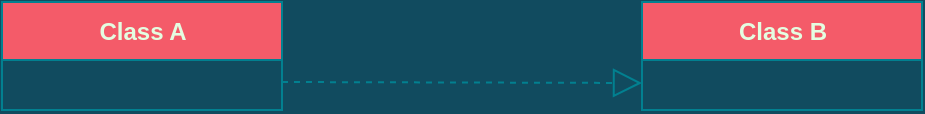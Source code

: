 <mxfile version="15.5.4" type="embed"><diagram id="1czklNrwi9EsNagj-m8T" name="第 1 页"><mxGraphModel dx="1784" dy="1103" grid="1" gridSize="10" guides="1" tooltips="1" connect="1" arrows="1" fold="1" page="1" pageScale="1" pageWidth="827" pageHeight="1169" background="#114B5F" math="0" shadow="0"><root><mxCell id="0"/><mxCell id="1" parent="0"/><mxCell id="31" value="Class A" style="swimlane;fontStyle=1;align=center;verticalAlign=middle;childLayout=stackLayout;horizontal=1;startSize=29;horizontalStack=0;resizeParent=1;resizeParentMax=0;resizeLast=0;collapsible=0;marginBottom=0;html=1;rounded=0;sketch=0;fontColor=#E4FDE1;strokeColor=#028090;fillColor=#F45B69;" vertex="1" parent="1"><mxGeometry x="120" y="400" width="140" height="54" as="geometry"/></mxCell><mxCell id="34" value="Class B" style="swimlane;fontStyle=1;align=center;verticalAlign=middle;childLayout=stackLayout;horizontal=1;startSize=29;horizontalStack=0;resizeParent=1;resizeParentMax=0;resizeLast=0;collapsible=0;marginBottom=0;html=1;rounded=0;sketch=0;fontColor=#E4FDE1;strokeColor=#028090;fillColor=#F45B69;" vertex="1" parent="1"><mxGeometry x="440" y="400" width="140" height="54" as="geometry"/></mxCell><mxCell id="39" value="" style="endArrow=block;dashed=1;endFill=0;endSize=12;html=1;rounded=1;sketch=0;fontColor=#E4FDE1;strokeColor=#028090;fillColor=#F45B69;curved=0;entryX=0;entryY=0.75;entryDx=0;entryDy=0;" edge="1" parent="1" target="34"><mxGeometry width="160" relative="1" as="geometry"><mxPoint x="260" y="440" as="sourcePoint"/><mxPoint x="420" y="440" as="targetPoint"/></mxGeometry></mxCell></root></mxGraphModel></diagram></mxfile>